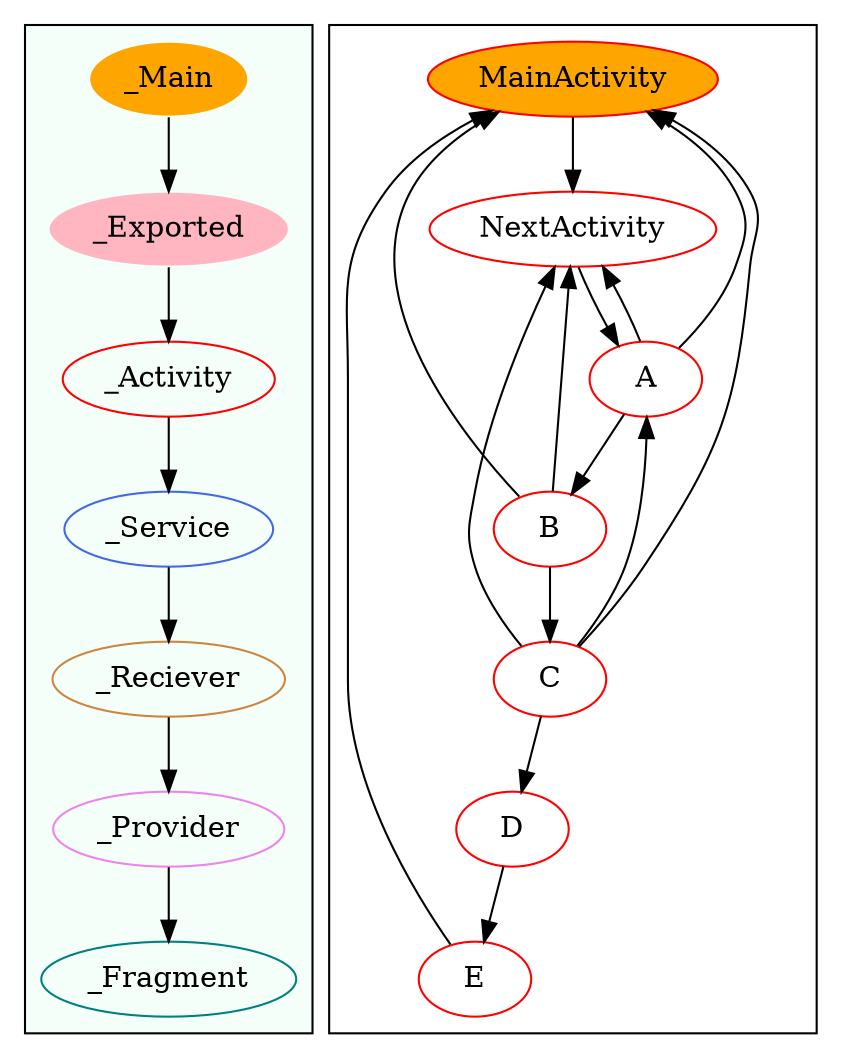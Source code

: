 digraph G {
subgraph cluster_legend{ 
bgcolor=mintcream;
_Activity[color = red];
_Service[color = royalblue];
_Provider[color = violet];
_Reciever[color = peru];
_Fragment[color = teal];
_Main[style=filled, fillcolor=orange, color = mintcream];
_Exported[style=filled, fillcolor=lightpink, color = mintcream];
_Main -> _Exported -> _Activity -> _Service -> _Reciever -> _Provider -> _Fragment; 
}
subgraph cluster_component{ 
MainActivity[style=filled, fillcolor=orange, color = red];
B[color = red];
C[color = red];
D[color = red];
E[color = red];
NextActivity[color = red];
A[color = red];
MainActivity->NextActivity;
B->NextActivity;
B->C;
B->MainActivity;
C->NextActivity;
C->A;
C->D;
C->MainActivity;
D->E;
E->MainActivity;
NextActivity->A;
A->B;
A->MainActivity;
A->NextActivity;
}
}

